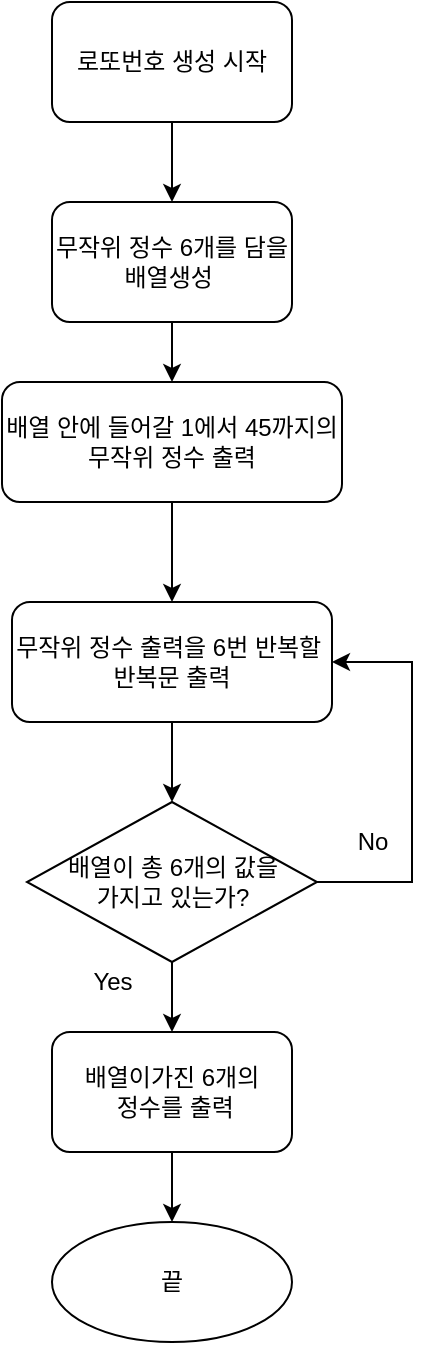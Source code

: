 <mxfile version="16.5.1" type="device"><diagram id="CnlV8Qyk_oenkaBdWZ6_" name="페이지-1"><mxGraphModel dx="1106" dy="876" grid="1" gridSize="10" guides="1" tooltips="1" connect="1" arrows="1" fold="1" page="1" pageScale="1" pageWidth="827" pageHeight="1169" math="0" shadow="0"><root><mxCell id="0"/><mxCell id="1" parent="0"/><mxCell id="0YTTxvDnGQ7QqKEgSEvf-8" value="" style="edgeStyle=orthogonalEdgeStyle;rounded=0;orthogonalLoop=1;jettySize=auto;html=1;" parent="1" source="0YTTxvDnGQ7QqKEgSEvf-1" target="0YTTxvDnGQ7QqKEgSEvf-2" edge="1"><mxGeometry relative="1" as="geometry"/></mxCell><mxCell id="0YTTxvDnGQ7QqKEgSEvf-1" value="로또번호 생성 시작" style="rounded=1;whiteSpace=wrap;html=1;" parent="1" vertex="1"><mxGeometry x="90" y="70" width="120" height="60" as="geometry"/></mxCell><mxCell id="0YTTxvDnGQ7QqKEgSEvf-9" value="" style="edgeStyle=orthogonalEdgeStyle;rounded=0;orthogonalLoop=1;jettySize=auto;html=1;" parent="1" source="0YTTxvDnGQ7QqKEgSEvf-2" target="0YTTxvDnGQ7QqKEgSEvf-3" edge="1"><mxGeometry relative="1" as="geometry"/></mxCell><mxCell id="0YTTxvDnGQ7QqKEgSEvf-2" value="무작위 정수 6개를 담을&lt;br&gt;배열생성&amp;nbsp;" style="rounded=1;whiteSpace=wrap;html=1;" parent="1" vertex="1"><mxGeometry x="90" y="170" width="120" height="60" as="geometry"/></mxCell><mxCell id="nDjtDkrJ2-S843BTZGlN-3" value="" style="edgeStyle=orthogonalEdgeStyle;rounded=0;orthogonalLoop=1;jettySize=auto;html=1;" edge="1" parent="1" source="0YTTxvDnGQ7QqKEgSEvf-3" target="nDjtDkrJ2-S843BTZGlN-2"><mxGeometry relative="1" as="geometry"/></mxCell><mxCell id="0YTTxvDnGQ7QqKEgSEvf-3" value="배열 안에 들어갈 1에서 45까지의 무작위 정수 출력" style="rounded=1;whiteSpace=wrap;html=1;" parent="1" vertex="1"><mxGeometry x="65" y="260" width="170" height="60" as="geometry"/></mxCell><mxCell id="0YTTxvDnGQ7QqKEgSEvf-11" value="" style="edgeStyle=orthogonalEdgeStyle;rounded=0;orthogonalLoop=1;jettySize=auto;html=1;" parent="1" source="0YTTxvDnGQ7QqKEgSEvf-5" target="0YTTxvDnGQ7QqKEgSEvf-6" edge="1"><mxGeometry relative="1" as="geometry"/></mxCell><mxCell id="nDjtDkrJ2-S843BTZGlN-6" style="edgeStyle=orthogonalEdgeStyle;rounded=0;orthogonalLoop=1;jettySize=auto;html=1;entryX=1;entryY=0.5;entryDx=0;entryDy=0;" edge="1" parent="1" source="0YTTxvDnGQ7QqKEgSEvf-5" target="nDjtDkrJ2-S843BTZGlN-2"><mxGeometry relative="1" as="geometry"><Array as="points"><mxPoint x="270" y="510"/><mxPoint x="270" y="400"/></Array></mxGeometry></mxCell><mxCell id="0YTTxvDnGQ7QqKEgSEvf-5" value="배열이 총 6개의 값을&lt;br&gt;가지고 있는가?" style="rhombus;whiteSpace=wrap;html=1;" parent="1" vertex="1"><mxGeometry x="77.5" y="470" width="145" height="80" as="geometry"/></mxCell><mxCell id="0YTTxvDnGQ7QqKEgSEvf-12" value="" style="edgeStyle=orthogonalEdgeStyle;rounded=0;orthogonalLoop=1;jettySize=auto;html=1;" parent="1" source="0YTTxvDnGQ7QqKEgSEvf-6" target="0YTTxvDnGQ7QqKEgSEvf-7" edge="1"><mxGeometry relative="1" as="geometry"/></mxCell><mxCell id="0YTTxvDnGQ7QqKEgSEvf-6" value="배열이가진 6개의&lt;br&gt;&amp;nbsp;정수를 출력" style="rounded=1;whiteSpace=wrap;html=1;" parent="1" vertex="1"><mxGeometry x="90" y="585" width="120" height="60" as="geometry"/></mxCell><mxCell id="0YTTxvDnGQ7QqKEgSEvf-7" value="끝" style="ellipse;whiteSpace=wrap;html=1;" parent="1" vertex="1"><mxGeometry x="90" y="680" width="120" height="60" as="geometry"/></mxCell><mxCell id="0YTTxvDnGQ7QqKEgSEvf-14" value="Yes" style="text;html=1;align=center;verticalAlign=middle;resizable=0;points=[];autosize=1;strokeColor=none;fillColor=none;" parent="1" vertex="1"><mxGeometry x="100" y="550" width="40" height="20" as="geometry"/></mxCell><mxCell id="0YTTxvDnGQ7QqKEgSEvf-15" value="No" style="text;html=1;align=center;verticalAlign=middle;resizable=0;points=[];autosize=1;strokeColor=none;fillColor=none;" parent="1" vertex="1"><mxGeometry x="235" y="480" width="30" height="20" as="geometry"/></mxCell><mxCell id="nDjtDkrJ2-S843BTZGlN-4" value="" style="edgeStyle=orthogonalEdgeStyle;rounded=0;orthogonalLoop=1;jettySize=auto;html=1;" edge="1" parent="1" source="nDjtDkrJ2-S843BTZGlN-2" target="0YTTxvDnGQ7QqKEgSEvf-5"><mxGeometry relative="1" as="geometry"/></mxCell><mxCell id="nDjtDkrJ2-S843BTZGlN-2" value="무작위 정수 출력을 6번 반복할&amp;nbsp;&lt;br&gt;반복문 출력" style="rounded=1;whiteSpace=wrap;html=1;" vertex="1" parent="1"><mxGeometry x="70" y="370" width="160" height="60" as="geometry"/></mxCell></root></mxGraphModel></diagram></mxfile>
